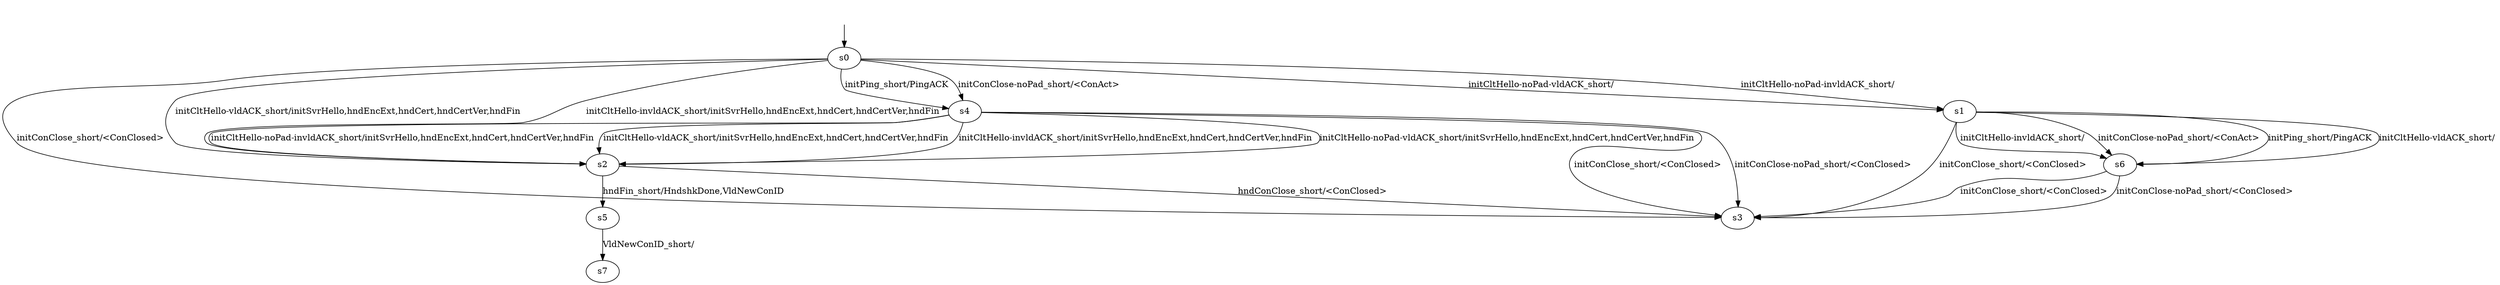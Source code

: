 digraph "../results/lsquicModels/lsquic-B-sP-0/learnedModel" {
s0 [label=s0];
s1 [label=s1];
s2 [label=s2];
s3 [label=s3];
s4 [label=s4];
s5 [label=s5];
s6 [label=s6];
s7 [label=s7];
s0 -> s4  [label="initPing_short/PingACK "];
s0 -> s3  [label="initConClose_short/<ConClosed> "];
s0 -> s2  [label="initCltHello-vldACK_short/initSvrHello,hndEncExt,hndCert,hndCertVer,hndFin "];
s0 -> s2  [label="initCltHello-invldACK_short/initSvrHello,hndEncExt,hndCert,hndCertVer,hndFin "];
s0 -> s4  [label="initConClose-noPad_short/<ConAct> "];
s0 -> s1  [label="initCltHello-noPad-vldACK_short/ "];
s0 -> s1  [label="initCltHello-noPad-invldACK_short/ "];
s1 -> s6  [label="initPing_short/PingACK "];
s1 -> s3  [label="initConClose_short/<ConClosed> "];
s1 -> s6  [label="initCltHello-vldACK_short/ "];
s1 -> s6  [label="initCltHello-invldACK_short/ "];
s1 -> s6  [label="initConClose-noPad_short/<ConAct> "];
s2 -> s5  [label="hndFin_short/HndshkDone,VldNewConID "];
s2 -> s3  [label="hndConClose_short/<ConClosed> "];
s4 -> s3  [label="initConClose_short/<ConClosed> "];
s4 -> s2  [label="initCltHello-vldACK_short/initSvrHello,hndEncExt,hndCert,hndCertVer,hndFin "];
s4 -> s2  [label="initCltHello-invldACK_short/initSvrHello,hndEncExt,hndCert,hndCertVer,hndFin "];
s4 -> s3  [label="initConClose-noPad_short/<ConClosed> "];
s4 -> s2  [label="initCltHello-noPad-vldACK_short/initSvrHello,hndEncExt,hndCert,hndCertVer,hndFin "];
s4 -> s2  [label="initCltHello-noPad-invldACK_short/initSvrHello,hndEncExt,hndCert,hndCertVer,hndFin "];
s5 -> s7  [label="VldNewConID_short/ "];
s6 -> s3  [label="initConClose_short/<ConClosed> "];
s6 -> s3  [label="initConClose-noPad_short/<ConClosed> "];
__start0 [label="", shape=none];
__start0 -> s0  [label=""];
}
